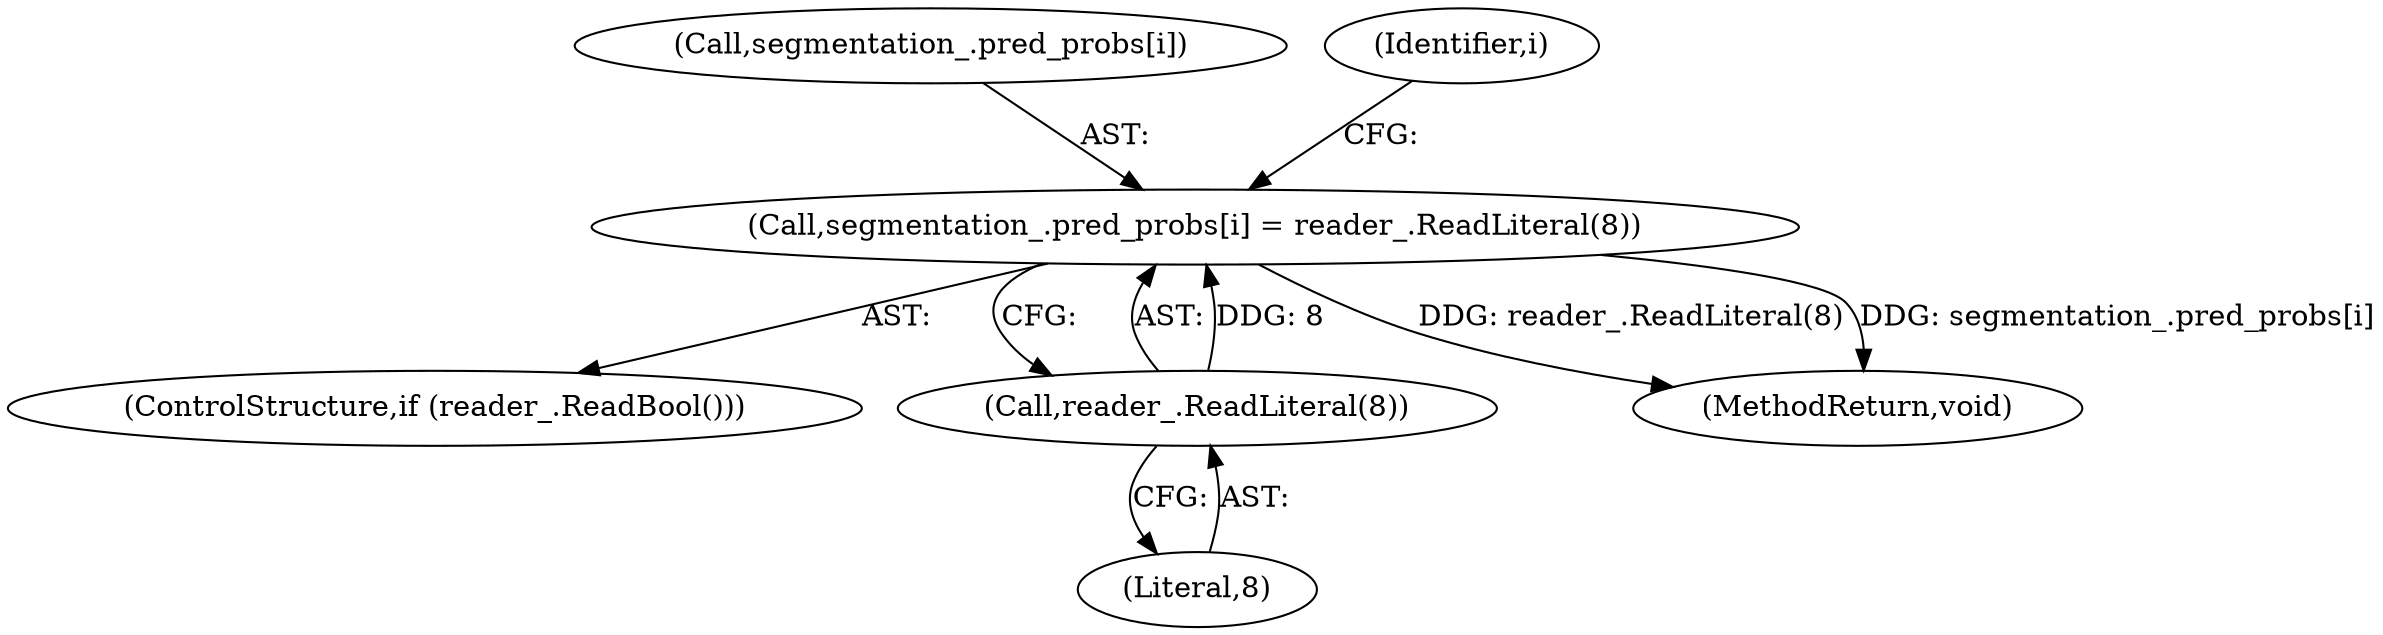 digraph "1_Chrome_27c68f543e5eba779902447445dfb05ec3f5bf75_20@API" {
"1000164" [label="(Call,segmentation_.pred_probs[i] = reader_.ReadLiteral(8))"];
"1000170" [label="(Call,reader_.ReadLiteral(8))"];
"1000170" [label="(Call,reader_.ReadLiteral(8))"];
"1000165" [label="(Call,segmentation_.pred_probs[i])"];
"1000171" [label="(Literal,8)"];
"1000162" [label="(ControlStructure,if (reader_.ReadBool()))"];
"1000160" [label="(Identifier,i)"];
"1000164" [label="(Call,segmentation_.pred_probs[i] = reader_.ReadLiteral(8))"];
"1000172" [label="(MethodReturn,void)"];
"1000164" -> "1000162"  [label="AST: "];
"1000164" -> "1000170"  [label="CFG: "];
"1000165" -> "1000164"  [label="AST: "];
"1000170" -> "1000164"  [label="AST: "];
"1000160" -> "1000164"  [label="CFG: "];
"1000164" -> "1000172"  [label="DDG: reader_.ReadLiteral(8)"];
"1000164" -> "1000172"  [label="DDG: segmentation_.pred_probs[i]"];
"1000170" -> "1000164"  [label="DDG: 8"];
"1000170" -> "1000171"  [label="CFG: "];
"1000171" -> "1000170"  [label="AST: "];
}
